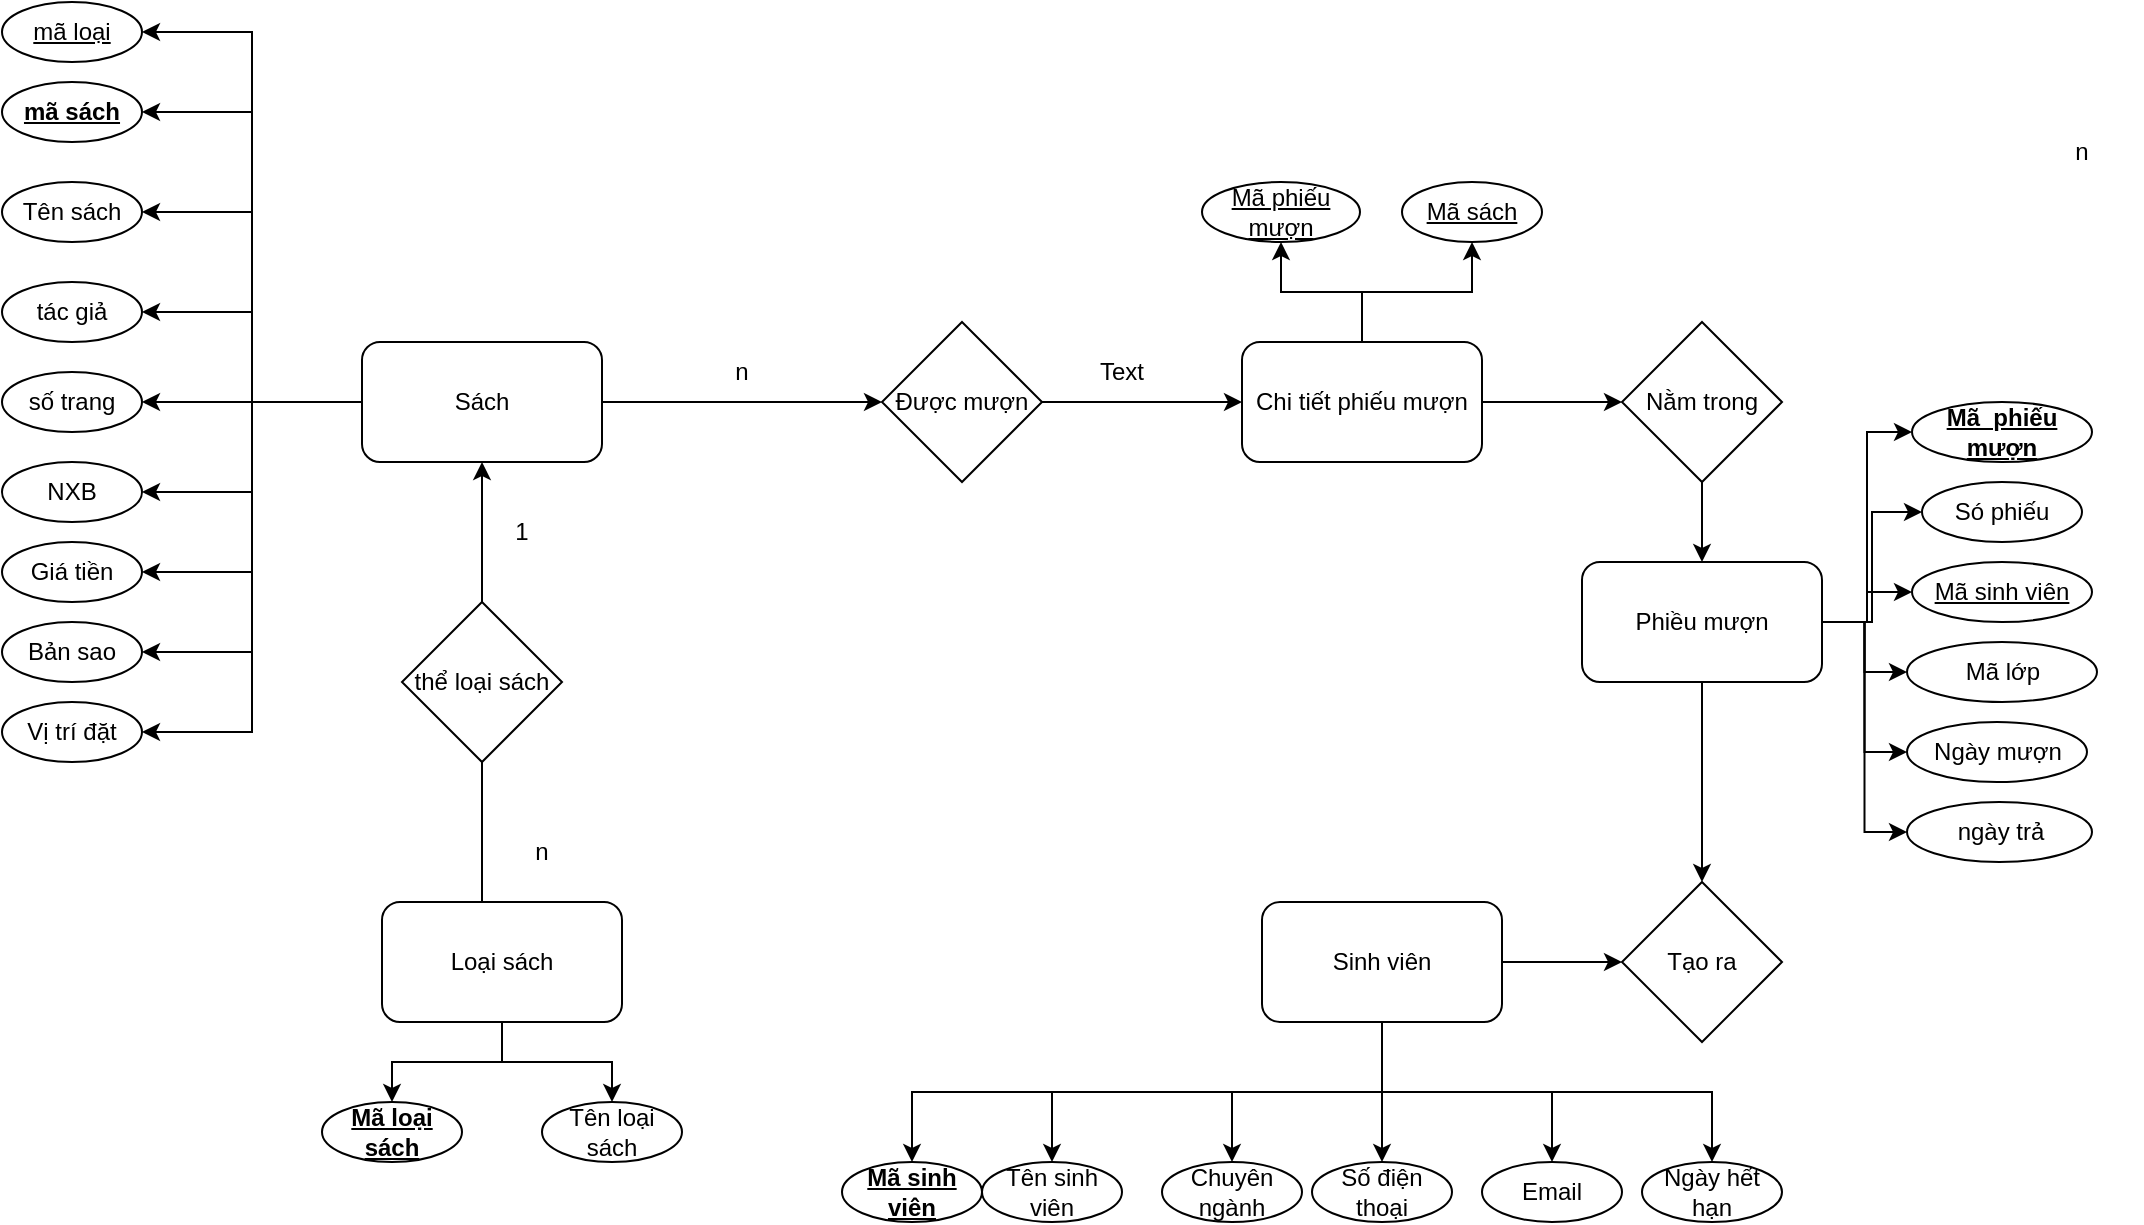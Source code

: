 <mxfile version="20.8.16" type="device"><diagram name="Trang-1" id="3bRzoXnEoJVgUxNEELXY"><mxGraphModel dx="1434" dy="836" grid="1" gridSize="10" guides="1" tooltips="1" connect="1" arrows="1" fold="1" page="1" pageScale="1" pageWidth="827" pageHeight="1169" math="0" shadow="0"><root><mxCell id="0"/><mxCell id="1" parent="0"/><mxCell id="CHjPu7G16fvzgF_DutE7-32" style="edgeStyle=orthogonalEdgeStyle;rounded=0;orthogonalLoop=1;jettySize=auto;html=1;exitX=0;exitY=0.5;exitDx=0;exitDy=0;" parent="1" source="CHjPu7G16fvzgF_DutE7-1" edge="1"><mxGeometry relative="1" as="geometry"><mxPoint x="100" y="250" as="targetPoint"/></mxGeometry></mxCell><mxCell id="CHjPu7G16fvzgF_DutE7-35" style="edgeStyle=orthogonalEdgeStyle;rounded=0;orthogonalLoop=1;jettySize=auto;html=1;exitX=0;exitY=0.5;exitDx=0;exitDy=0;entryX=1;entryY=0.5;entryDx=0;entryDy=0;" parent="1" source="CHjPu7G16fvzgF_DutE7-1" target="CHjPu7G16fvzgF_DutE7-14" edge="1"><mxGeometry relative="1" as="geometry"/></mxCell><mxCell id="CHjPu7G16fvzgF_DutE7-36" style="edgeStyle=orthogonalEdgeStyle;rounded=0;orthogonalLoop=1;jettySize=auto;html=1;exitX=0;exitY=0.5;exitDx=0;exitDy=0;entryX=1;entryY=0.5;entryDx=0;entryDy=0;" parent="1" source="CHjPu7G16fvzgF_DutE7-1" target="CHjPu7G16fvzgF_DutE7-21" edge="1"><mxGeometry relative="1" as="geometry"/></mxCell><mxCell id="CHjPu7G16fvzgF_DutE7-37" style="edgeStyle=orthogonalEdgeStyle;rounded=0;orthogonalLoop=1;jettySize=auto;html=1;exitX=0;exitY=0.5;exitDx=0;exitDy=0;entryX=1;entryY=0.5;entryDx=0;entryDy=0;" parent="1" source="CHjPu7G16fvzgF_DutE7-1" target="CHjPu7G16fvzgF_DutE7-15" edge="1"><mxGeometry relative="1" as="geometry"/></mxCell><mxCell id="CHjPu7G16fvzgF_DutE7-38" style="edgeStyle=orthogonalEdgeStyle;rounded=0;orthogonalLoop=1;jettySize=auto;html=1;exitX=0;exitY=0.5;exitDx=0;exitDy=0;entryX=1;entryY=0.5;entryDx=0;entryDy=0;" parent="1" source="CHjPu7G16fvzgF_DutE7-1" target="CHjPu7G16fvzgF_DutE7-13" edge="1"><mxGeometry relative="1" as="geometry"/></mxCell><mxCell id="CHjPu7G16fvzgF_DutE7-39" style="edgeStyle=orthogonalEdgeStyle;rounded=0;orthogonalLoop=1;jettySize=auto;html=1;exitX=0;exitY=0.5;exitDx=0;exitDy=0;entryX=1;entryY=0.5;entryDx=0;entryDy=0;" parent="1" source="CHjPu7G16fvzgF_DutE7-1" target="CHjPu7G16fvzgF_DutE7-23" edge="1"><mxGeometry relative="1" as="geometry"/></mxCell><mxCell id="CHjPu7G16fvzgF_DutE7-40" style="edgeStyle=orthogonalEdgeStyle;rounded=0;orthogonalLoop=1;jettySize=auto;html=1;exitX=0;exitY=0.5;exitDx=0;exitDy=0;entryX=1;entryY=0.5;entryDx=0;entryDy=0;" parent="1" source="CHjPu7G16fvzgF_DutE7-1" target="CHjPu7G16fvzgF_DutE7-22" edge="1"><mxGeometry relative="1" as="geometry"/></mxCell><mxCell id="CHjPu7G16fvzgF_DutE7-41" style="edgeStyle=orthogonalEdgeStyle;rounded=0;orthogonalLoop=1;jettySize=auto;html=1;entryX=1;entryY=0.5;entryDx=0;entryDy=0;" parent="1" source="CHjPu7G16fvzgF_DutE7-1" target="CHjPu7G16fvzgF_DutE7-25" edge="1"><mxGeometry relative="1" as="geometry"/></mxCell><mxCell id="CHjPu7G16fvzgF_DutE7-42" style="edgeStyle=orthogonalEdgeStyle;rounded=0;orthogonalLoop=1;jettySize=auto;html=1;exitX=0;exitY=0.5;exitDx=0;exitDy=0;entryX=1;entryY=0.5;entryDx=0;entryDy=0;" parent="1" source="CHjPu7G16fvzgF_DutE7-1" target="CHjPu7G16fvzgF_DutE7-26" edge="1"><mxGeometry relative="1" as="geometry"/></mxCell><mxCell id="g3TlKqHXOW-oYBY8ADJc-5" style="edgeStyle=orthogonalEdgeStyle;rounded=0;orthogonalLoop=1;jettySize=auto;html=1;exitX=1;exitY=0.5;exitDx=0;exitDy=0;entryX=0;entryY=0.5;entryDx=0;entryDy=0;" edge="1" parent="1" source="CHjPu7G16fvzgF_DutE7-1" target="CHjPu7G16fvzgF_DutE7-8"><mxGeometry relative="1" as="geometry"/></mxCell><mxCell id="CHjPu7G16fvzgF_DutE7-1" value="Sách" style="rounded=1;whiteSpace=wrap;html=1;" parent="1" vertex="1"><mxGeometry x="210" y="220" width="120" height="60" as="geometry"/></mxCell><mxCell id="CHjPu7G16fvzgF_DutE7-6" style="edgeStyle=orthogonalEdgeStyle;rounded=0;orthogonalLoop=1;jettySize=auto;html=1;exitX=1;exitY=0.5;exitDx=0;exitDy=0;" parent="1" source="CHjPu7G16fvzgF_DutE7-2" target="CHjPu7G16fvzgF_DutE7-1" edge="1"><mxGeometry relative="1" as="geometry"><Array as="points"><mxPoint x="270" y="530"/></Array></mxGeometry></mxCell><mxCell id="CHjPu7G16fvzgF_DutE7-29" style="edgeStyle=orthogonalEdgeStyle;rounded=0;orthogonalLoop=1;jettySize=auto;html=1;exitX=0.5;exitY=1;exitDx=0;exitDy=0;entryX=0.5;entryY=0;entryDx=0;entryDy=0;" parent="1" source="CHjPu7G16fvzgF_DutE7-2" target="CHjPu7G16fvzgF_DutE7-17" edge="1"><mxGeometry relative="1" as="geometry"/></mxCell><mxCell id="CHjPu7G16fvzgF_DutE7-30" style="edgeStyle=orthogonalEdgeStyle;rounded=0;orthogonalLoop=1;jettySize=auto;html=1;exitX=0.5;exitY=1;exitDx=0;exitDy=0;entryX=0.5;entryY=0;entryDx=0;entryDy=0;" parent="1" source="CHjPu7G16fvzgF_DutE7-2" target="CHjPu7G16fvzgF_DutE7-18" edge="1"><mxGeometry relative="1" as="geometry"/></mxCell><mxCell id="CHjPu7G16fvzgF_DutE7-2" value="Loại sách" style="rounded=1;whiteSpace=wrap;html=1;" parent="1" vertex="1"><mxGeometry x="220" y="500" width="120" height="60" as="geometry"/></mxCell><mxCell id="ZD_3M_Zk09yLO2hKUoEr-5" style="edgeStyle=orthogonalEdgeStyle;rounded=0;orthogonalLoop=1;jettySize=auto;html=1;exitX=0.5;exitY=1;exitDx=0;exitDy=0;entryX=0.5;entryY=0;entryDx=0;entryDy=0;" parent="1" source="CHjPu7G16fvzgF_DutE7-3" target="CHjPu7G16fvzgF_DutE7-46" edge="1"><mxGeometry relative="1" as="geometry"/></mxCell><mxCell id="ZD_3M_Zk09yLO2hKUoEr-6" style="edgeStyle=orthogonalEdgeStyle;rounded=0;orthogonalLoop=1;jettySize=auto;html=1;exitX=0.5;exitY=1;exitDx=0;exitDy=0;entryX=0.5;entryY=0;entryDx=0;entryDy=0;" parent="1" source="CHjPu7G16fvzgF_DutE7-3" target="CHjPu7G16fvzgF_DutE7-47" edge="1"><mxGeometry relative="1" as="geometry"/></mxCell><mxCell id="ZD_3M_Zk09yLO2hKUoEr-7" style="edgeStyle=orthogonalEdgeStyle;rounded=0;orthogonalLoop=1;jettySize=auto;html=1;exitX=0.5;exitY=1;exitDx=0;exitDy=0;entryX=0.5;entryY=0;entryDx=0;entryDy=0;" parent="1" source="CHjPu7G16fvzgF_DutE7-3" target="CHjPu7G16fvzgF_DutE7-45" edge="1"><mxGeometry relative="1" as="geometry"/></mxCell><mxCell id="ZD_3M_Zk09yLO2hKUoEr-8" style="edgeStyle=orthogonalEdgeStyle;rounded=0;orthogonalLoop=1;jettySize=auto;html=1;exitX=0.5;exitY=1;exitDx=0;exitDy=0;entryX=0.5;entryY=0;entryDx=0;entryDy=0;" parent="1" source="CHjPu7G16fvzgF_DutE7-3" target="CHjPu7G16fvzgF_DutE7-44" edge="1"><mxGeometry relative="1" as="geometry"/></mxCell><mxCell id="ZD_3M_Zk09yLO2hKUoEr-9" style="edgeStyle=orthogonalEdgeStyle;rounded=0;orthogonalLoop=1;jettySize=auto;html=1;exitX=0.5;exitY=1;exitDx=0;exitDy=0;entryX=0.5;entryY=0;entryDx=0;entryDy=0;" parent="1" source="CHjPu7G16fvzgF_DutE7-3" target="ZD_3M_Zk09yLO2hKUoEr-3" edge="1"><mxGeometry relative="1" as="geometry"/></mxCell><mxCell id="-KuC3sdheHTr4gotqIMZ-1" style="edgeStyle=orthogonalEdgeStyle;rounded=0;orthogonalLoop=1;jettySize=auto;html=1;exitX=0.5;exitY=1;exitDx=0;exitDy=0;" parent="1" source="CHjPu7G16fvzgF_DutE7-3" target="CHjPu7G16fvzgF_DutE7-43" edge="1"><mxGeometry relative="1" as="geometry"/></mxCell><mxCell id="g3TlKqHXOW-oYBY8ADJc-11" style="edgeStyle=orthogonalEdgeStyle;rounded=0;orthogonalLoop=1;jettySize=auto;html=1;exitX=1;exitY=0.5;exitDx=0;exitDy=0;" edge="1" parent="1" source="CHjPu7G16fvzgF_DutE7-3" target="CHjPu7G16fvzgF_DutE7-12"><mxGeometry relative="1" as="geometry"/></mxCell><mxCell id="CHjPu7G16fvzgF_DutE7-3" value="Sinh viên" style="rounded=1;whiteSpace=wrap;html=1;" parent="1" vertex="1"><mxGeometry x="660" y="500" width="120" height="60" as="geometry"/></mxCell><mxCell id="g3TlKqHXOW-oYBY8ADJc-10" style="edgeStyle=orthogonalEdgeStyle;rounded=0;orthogonalLoop=1;jettySize=auto;html=1;exitX=0.5;exitY=1;exitDx=0;exitDy=0;" edge="1" parent="1" source="CHjPu7G16fvzgF_DutE7-4" target="CHjPu7G16fvzgF_DutE7-12"><mxGeometry relative="1" as="geometry"/></mxCell><mxCell id="g3TlKqHXOW-oYBY8ADJc-15" style="edgeStyle=orthogonalEdgeStyle;rounded=0;orthogonalLoop=1;jettySize=auto;html=1;exitX=1;exitY=0.5;exitDx=0;exitDy=0;entryX=0;entryY=0.5;entryDx=0;entryDy=0;" edge="1" parent="1" source="CHjPu7G16fvzgF_DutE7-4" target="ZD_3M_Zk09yLO2hKUoEr-23"><mxGeometry relative="1" as="geometry"/></mxCell><mxCell id="g3TlKqHXOW-oYBY8ADJc-16" style="edgeStyle=orthogonalEdgeStyle;rounded=0;orthogonalLoop=1;jettySize=auto;html=1;exitX=1;exitY=0.5;exitDx=0;exitDy=0;entryX=0;entryY=0.5;entryDx=0;entryDy=0;" edge="1" parent="1" source="CHjPu7G16fvzgF_DutE7-4" target="ZD_3M_Zk09yLO2hKUoEr-22"><mxGeometry relative="1" as="geometry"/></mxCell><mxCell id="g3TlKqHXOW-oYBY8ADJc-17" style="edgeStyle=orthogonalEdgeStyle;rounded=0;orthogonalLoop=1;jettySize=auto;html=1;exitX=1;exitY=0.5;exitDx=0;exitDy=0;entryX=0;entryY=0.5;entryDx=0;entryDy=0;" edge="1" parent="1" source="CHjPu7G16fvzgF_DutE7-4" target="ZD_3M_Zk09yLO2hKUoEr-26"><mxGeometry relative="1" as="geometry"/></mxCell><mxCell id="g3TlKqHXOW-oYBY8ADJc-18" style="edgeStyle=orthogonalEdgeStyle;rounded=0;orthogonalLoop=1;jettySize=auto;html=1;exitX=1;exitY=0.5;exitDx=0;exitDy=0;entryX=0;entryY=0.5;entryDx=0;entryDy=0;" edge="1" parent="1" source="CHjPu7G16fvzgF_DutE7-4" target="BRg4COVgp6iI_S81ymLO-1"><mxGeometry relative="1" as="geometry"/></mxCell><mxCell id="g3TlKqHXOW-oYBY8ADJc-19" style="edgeStyle=orthogonalEdgeStyle;rounded=0;orthogonalLoop=1;jettySize=auto;html=1;exitX=1;exitY=0.5;exitDx=0;exitDy=0;entryX=0;entryY=0.5;entryDx=0;entryDy=0;" edge="1" parent="1" source="CHjPu7G16fvzgF_DutE7-4" target="ZD_3M_Zk09yLO2hKUoEr-21"><mxGeometry relative="1" as="geometry"/></mxCell><mxCell id="g3TlKqHXOW-oYBY8ADJc-20" style="edgeStyle=orthogonalEdgeStyle;rounded=0;orthogonalLoop=1;jettySize=auto;html=1;exitX=1;exitY=0.5;exitDx=0;exitDy=0;entryX=0;entryY=0.5;entryDx=0;entryDy=0;" edge="1" parent="1" source="CHjPu7G16fvzgF_DutE7-4" target="ZD_3M_Zk09yLO2hKUoEr-28"><mxGeometry relative="1" as="geometry"/></mxCell><mxCell id="CHjPu7G16fvzgF_DutE7-4" value="Phiều mượn" style="rounded=1;whiteSpace=wrap;html=1;" parent="1" vertex="1"><mxGeometry x="820" y="330" width="120" height="60" as="geometry"/></mxCell><mxCell id="CHjPu7G16fvzgF_DutE7-5" value="thể loại sách" style="rhombus;whiteSpace=wrap;html=1;" parent="1" vertex="1"><mxGeometry x="230" y="350" width="80" height="80" as="geometry"/></mxCell><mxCell id="g3TlKqHXOW-oYBY8ADJc-6" style="edgeStyle=orthogonalEdgeStyle;rounded=0;orthogonalLoop=1;jettySize=auto;html=1;exitX=1;exitY=0.5;exitDx=0;exitDy=0;entryX=0;entryY=0.5;entryDx=0;entryDy=0;" edge="1" parent="1" source="CHjPu7G16fvzgF_DutE7-8" target="ZD_3M_Zk09yLO2hKUoEr-42"><mxGeometry relative="1" as="geometry"/></mxCell><mxCell id="CHjPu7G16fvzgF_DutE7-8" value="Được mượn" style="rhombus;whiteSpace=wrap;html=1;" parent="1" vertex="1"><mxGeometry x="470" y="210" width="80" height="80" as="geometry"/></mxCell><mxCell id="CHjPu7G16fvzgF_DutE7-13" value="&lt;b&gt;&lt;u&gt;mã sách&lt;/u&gt;&lt;/b&gt;" style="ellipse;whiteSpace=wrap;html=1;" parent="1" vertex="1"><mxGeometry x="30" y="90" width="70" height="30" as="geometry"/></mxCell><mxCell id="CHjPu7G16fvzgF_DutE7-14" value="tác giả" style="ellipse;whiteSpace=wrap;html=1;" parent="1" vertex="1"><mxGeometry x="30" y="190" width="70" height="30" as="geometry"/></mxCell><mxCell id="CHjPu7G16fvzgF_DutE7-15" value="Tên sách" style="ellipse;whiteSpace=wrap;html=1;" parent="1" vertex="1"><mxGeometry x="30" y="140" width="70" height="30" as="geometry"/></mxCell><mxCell id="CHjPu7G16fvzgF_DutE7-16" value="số trang" style="ellipse;whiteSpace=wrap;html=1;" parent="1" vertex="1"><mxGeometry x="30" y="235" width="70" height="30" as="geometry"/></mxCell><mxCell id="CHjPu7G16fvzgF_DutE7-17" value="&lt;b&gt;&lt;u&gt;Mã loại sách&lt;/u&gt;&lt;/b&gt;" style="ellipse;whiteSpace=wrap;html=1;" parent="1" vertex="1"><mxGeometry x="190" y="600" width="70" height="30" as="geometry"/></mxCell><mxCell id="CHjPu7G16fvzgF_DutE7-18" value="Tên loại sách" style="ellipse;whiteSpace=wrap;html=1;" parent="1" vertex="1"><mxGeometry x="300" y="600" width="70" height="30" as="geometry"/></mxCell><mxCell id="CHjPu7G16fvzgF_DutE7-21" value="NXB" style="ellipse;whiteSpace=wrap;html=1;" parent="1" vertex="1"><mxGeometry x="30" y="280" width="70" height="30" as="geometry"/></mxCell><mxCell id="CHjPu7G16fvzgF_DutE7-22" value="Bản sao" style="ellipse;whiteSpace=wrap;html=1;" parent="1" vertex="1"><mxGeometry x="30" y="360" width="70" height="30" as="geometry"/></mxCell><mxCell id="CHjPu7G16fvzgF_DutE7-23" value="Giá tiền" style="ellipse;whiteSpace=wrap;html=1;" parent="1" vertex="1"><mxGeometry x="30" y="320" width="70" height="30" as="geometry"/></mxCell><mxCell id="CHjPu7G16fvzgF_DutE7-25" value="Vị trí đặt" style="ellipse;whiteSpace=wrap;html=1;" parent="1" vertex="1"><mxGeometry x="30" y="400" width="70" height="30" as="geometry"/></mxCell><mxCell id="CHjPu7G16fvzgF_DutE7-26" value="&lt;u&gt;mã loại&lt;/u&gt;" style="ellipse;whiteSpace=wrap;html=1;" parent="1" vertex="1"><mxGeometry x="30" y="50" width="70" height="30" as="geometry"/></mxCell><mxCell id="CHjPu7G16fvzgF_DutE7-43" value="&lt;u&gt;&lt;b&gt;Mã sinh viên&lt;/b&gt;&lt;/u&gt;" style="ellipse;whiteSpace=wrap;html=1;" parent="1" vertex="1"><mxGeometry x="450" y="630" width="70" height="30" as="geometry"/></mxCell><mxCell id="CHjPu7G16fvzgF_DutE7-44" value="Tên sinh viên" style="ellipse;whiteSpace=wrap;html=1;" parent="1" vertex="1"><mxGeometry x="520" y="630" width="70" height="30" as="geometry"/></mxCell><mxCell id="CHjPu7G16fvzgF_DutE7-45" value="Chuyên ngành" style="ellipse;whiteSpace=wrap;html=1;" parent="1" vertex="1"><mxGeometry x="610" y="630" width="70" height="30" as="geometry"/></mxCell><mxCell id="CHjPu7G16fvzgF_DutE7-46" value="Số điện thoại" style="ellipse;whiteSpace=wrap;html=1;" parent="1" vertex="1"><mxGeometry x="685" y="630" width="70" height="30" as="geometry"/></mxCell><mxCell id="CHjPu7G16fvzgF_DutE7-47" value="Email" style="ellipse;whiteSpace=wrap;html=1;" parent="1" vertex="1"><mxGeometry x="770" y="630" width="70" height="30" as="geometry"/></mxCell><mxCell id="CHjPu7G16fvzgF_DutE7-12" value="Tạo ra" style="rhombus;whiteSpace=wrap;html=1;" parent="1" vertex="1"><mxGeometry x="840" y="490" width="80" height="80" as="geometry"/></mxCell><mxCell id="ZD_3M_Zk09yLO2hKUoEr-3" value="Ngày hết hạn" style="ellipse;whiteSpace=wrap;html=1;" parent="1" vertex="1"><mxGeometry x="850" y="630" width="70" height="30" as="geometry"/></mxCell><mxCell id="ZD_3M_Zk09yLO2hKUoEr-21" value="&lt;u&gt;&lt;b&gt;Mã&amp;nbsp; phiếu mượn&lt;/b&gt;&lt;/u&gt;" style="ellipse;whiteSpace=wrap;html=1;" parent="1" vertex="1"><mxGeometry x="985" y="250" width="90" height="30" as="geometry"/></mxCell><mxCell id="ZD_3M_Zk09yLO2hKUoEr-22" value="Mã lớp" style="ellipse;whiteSpace=wrap;html=1;" parent="1" vertex="1"><mxGeometry x="982.5" y="370" width="95" height="30" as="geometry"/></mxCell><mxCell id="ZD_3M_Zk09yLO2hKUoEr-23" value="&lt;u&gt;Mã sinh viên&lt;/u&gt;" style="ellipse;whiteSpace=wrap;html=1;" parent="1" vertex="1"><mxGeometry x="985" y="330" width="90" height="30" as="geometry"/></mxCell><mxCell id="ZD_3M_Zk09yLO2hKUoEr-26" value="Ngày mượn" style="ellipse;whiteSpace=wrap;html=1;" parent="1" vertex="1"><mxGeometry x="982.5" y="410" width="90" height="30" as="geometry"/></mxCell><mxCell id="ZD_3M_Zk09yLO2hKUoEr-28" value="ngày trả" style="ellipse;whiteSpace=wrap;html=1;" parent="1" vertex="1"><mxGeometry x="982.5" y="450" width="92.5" height="30" as="geometry"/></mxCell><mxCell id="g3TlKqHXOW-oYBY8ADJc-9" style="edgeStyle=orthogonalEdgeStyle;rounded=0;orthogonalLoop=1;jettySize=auto;html=1;exitX=0.5;exitY=1;exitDx=0;exitDy=0;entryX=0.5;entryY=0;entryDx=0;entryDy=0;" edge="1" parent="1" source="ZD_3M_Zk09yLO2hKUoEr-33" target="CHjPu7G16fvzgF_DutE7-4"><mxGeometry relative="1" as="geometry"/></mxCell><mxCell id="ZD_3M_Zk09yLO2hKUoEr-33" value="Nằm trong" style="rhombus;whiteSpace=wrap;html=1;" parent="1" vertex="1"><mxGeometry x="840" y="210" width="80" height="80" as="geometry"/></mxCell><mxCell id="g3TlKqHXOW-oYBY8ADJc-8" style="edgeStyle=orthogonalEdgeStyle;rounded=0;orthogonalLoop=1;jettySize=auto;html=1;exitX=1;exitY=0.5;exitDx=0;exitDy=0;entryX=0;entryY=0.5;entryDx=0;entryDy=0;" edge="1" parent="1" source="ZD_3M_Zk09yLO2hKUoEr-42" target="ZD_3M_Zk09yLO2hKUoEr-33"><mxGeometry relative="1" as="geometry"/></mxCell><mxCell id="g3TlKqHXOW-oYBY8ADJc-13" style="edgeStyle=orthogonalEdgeStyle;rounded=0;orthogonalLoop=1;jettySize=auto;html=1;exitX=0.5;exitY=0;exitDx=0;exitDy=0;" edge="1" parent="1" source="ZD_3M_Zk09yLO2hKUoEr-42" target="ZD_3M_Zk09yLO2hKUoEr-45"><mxGeometry relative="1" as="geometry"/></mxCell><mxCell id="g3TlKqHXOW-oYBY8ADJc-14" style="edgeStyle=orthogonalEdgeStyle;rounded=0;orthogonalLoop=1;jettySize=auto;html=1;exitX=0.5;exitY=0;exitDx=0;exitDy=0;entryX=0.5;entryY=1;entryDx=0;entryDy=0;" edge="1" parent="1" source="ZD_3M_Zk09yLO2hKUoEr-42" target="ZD_3M_Zk09yLO2hKUoEr-46"><mxGeometry relative="1" as="geometry"/></mxCell><mxCell id="ZD_3M_Zk09yLO2hKUoEr-42" value="Chi tiết phiếu mượn" style="rounded=1;whiteSpace=wrap;html=1;" parent="1" vertex="1"><mxGeometry x="650" y="220" width="120" height="60" as="geometry"/></mxCell><mxCell id="ZD_3M_Zk09yLO2hKUoEr-45" value="&lt;u&gt;Mã phiếu mượn&lt;/u&gt;" style="ellipse;whiteSpace=wrap;html=1;" parent="1" vertex="1"><mxGeometry x="630" y="140" width="79" height="30" as="geometry"/></mxCell><mxCell id="ZD_3M_Zk09yLO2hKUoEr-46" value="&lt;u&gt;Mã sách&lt;/u&gt;" style="ellipse;whiteSpace=wrap;html=1;" parent="1" vertex="1"><mxGeometry x="730" y="140" width="70" height="30" as="geometry"/></mxCell><mxCell id="BRg4COVgp6iI_S81ymLO-1" value="Só phiếu" style="ellipse;whiteSpace=wrap;html=1;" parent="1" vertex="1"><mxGeometry x="990" y="290" width="80" height="30" as="geometry"/></mxCell><mxCell id="x9awhKCCC_XhaG05QAA--1" value="n" style="text;html=1;strokeColor=none;fillColor=none;align=center;verticalAlign=middle;whiteSpace=wrap;rounded=0;" parent="1" vertex="1"><mxGeometry x="270" y="460" width="60" height="30" as="geometry"/></mxCell><mxCell id="x9awhKCCC_XhaG05QAA--2" value="1" style="text;html=1;strokeColor=none;fillColor=none;align=center;verticalAlign=middle;whiteSpace=wrap;rounded=0;" parent="1" vertex="1"><mxGeometry x="260" y="300" width="60" height="30" as="geometry"/></mxCell><mxCell id="x9awhKCCC_XhaG05QAA--3" value="n" style="text;html=1;strokeColor=none;fillColor=none;align=center;verticalAlign=middle;whiteSpace=wrap;rounded=0;" parent="1" vertex="1"><mxGeometry x="370" y="220" width="60" height="30" as="geometry"/></mxCell><mxCell id="x9awhKCCC_XhaG05QAA--7" value="n" style="text;html=1;strokeColor=none;fillColor=none;align=center;verticalAlign=middle;whiteSpace=wrap;rounded=0;" parent="1" vertex="1"><mxGeometry x="1040" y="110" width="60" height="30" as="geometry"/></mxCell><mxCell id="g3TlKqHXOW-oYBY8ADJc-21" value="Text" style="text;html=1;strokeColor=none;fillColor=none;align=center;verticalAlign=middle;whiteSpace=wrap;rounded=0;" vertex="1" parent="1"><mxGeometry x="560" y="220" width="60" height="30" as="geometry"/></mxCell></root></mxGraphModel></diagram></mxfile>